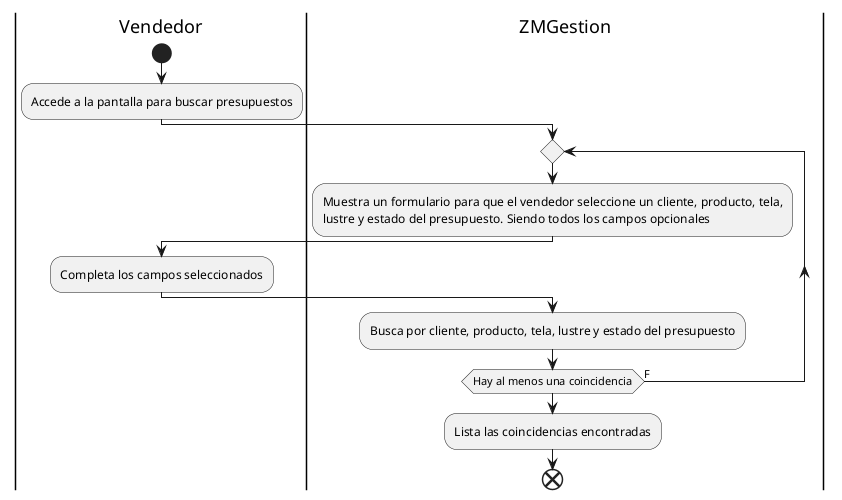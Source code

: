 @startuml buscarAvanzadoPresupuestos
|Vendedor|
start
:Accede a la pantalla para buscar presupuestos;
|ZMGestion|
repeat
:Muestra un formulario para que el vendedor seleccione un cliente, producto, tela,
lustre y estado del presupuesto. Siendo todos los campos opcionales;
|Vendedor|
:Completa los campos seleccionados;
|ZMGestion|
:Busca por cliente, producto, tela, lustre y estado del presupuesto;
repeat while(Hay al menos una coincidencia) is (F)
:Lista las coincidencias encontradas;
end
@enduml